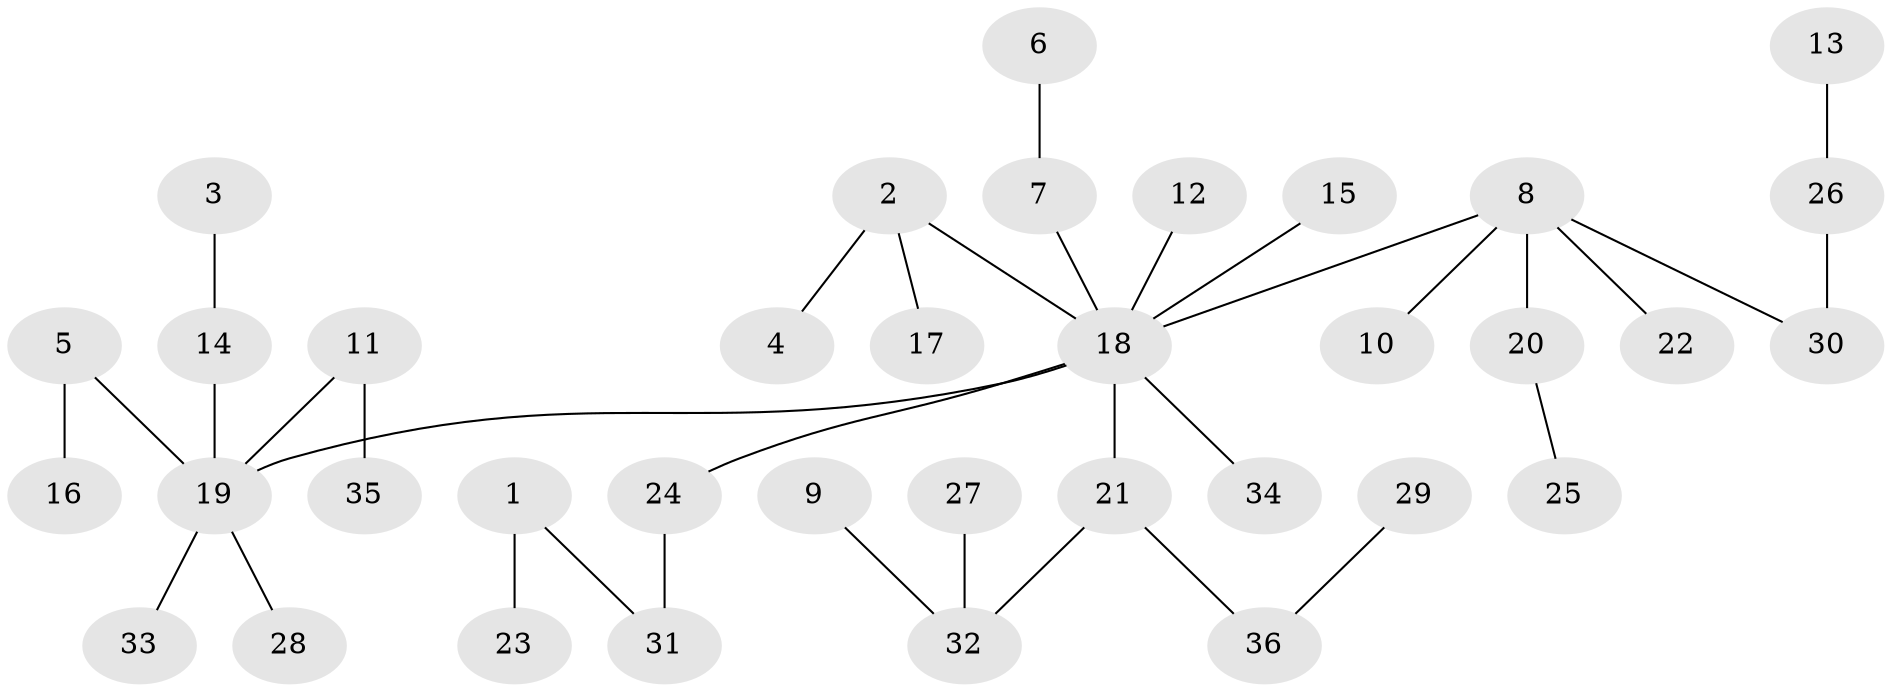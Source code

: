 // original degree distribution, {4: 0.07627118644067797, 12: 0.00847457627118644, 7: 0.00847457627118644, 5: 0.03389830508474576, 3: 0.11016949152542373, 2: 0.2542372881355932, 1: 0.5084745762711864}
// Generated by graph-tools (version 1.1) at 2025/37/03/04/25 23:37:20]
// undirected, 36 vertices, 35 edges
graph export_dot {
  node [color=gray90,style=filled];
  1;
  2;
  3;
  4;
  5;
  6;
  7;
  8;
  9;
  10;
  11;
  12;
  13;
  14;
  15;
  16;
  17;
  18;
  19;
  20;
  21;
  22;
  23;
  24;
  25;
  26;
  27;
  28;
  29;
  30;
  31;
  32;
  33;
  34;
  35;
  36;
  1 -- 23 [weight=1.0];
  1 -- 31 [weight=1.0];
  2 -- 4 [weight=1.0];
  2 -- 17 [weight=1.0];
  2 -- 18 [weight=1.0];
  3 -- 14 [weight=1.0];
  5 -- 16 [weight=1.0];
  5 -- 19 [weight=1.0];
  6 -- 7 [weight=1.0];
  7 -- 18 [weight=1.0];
  8 -- 10 [weight=1.0];
  8 -- 18 [weight=1.0];
  8 -- 20 [weight=1.0];
  8 -- 22 [weight=1.0];
  8 -- 30 [weight=1.0];
  9 -- 32 [weight=1.0];
  11 -- 19 [weight=1.0];
  11 -- 35 [weight=1.0];
  12 -- 18 [weight=1.0];
  13 -- 26 [weight=1.0];
  14 -- 19 [weight=1.0];
  15 -- 18 [weight=1.0];
  18 -- 19 [weight=1.0];
  18 -- 21 [weight=1.0];
  18 -- 24 [weight=1.0];
  18 -- 34 [weight=1.0];
  19 -- 28 [weight=1.0];
  19 -- 33 [weight=1.0];
  20 -- 25 [weight=1.0];
  21 -- 32 [weight=1.0];
  21 -- 36 [weight=1.0];
  24 -- 31 [weight=1.0];
  26 -- 30 [weight=1.0];
  27 -- 32 [weight=1.0];
  29 -- 36 [weight=1.0];
}
